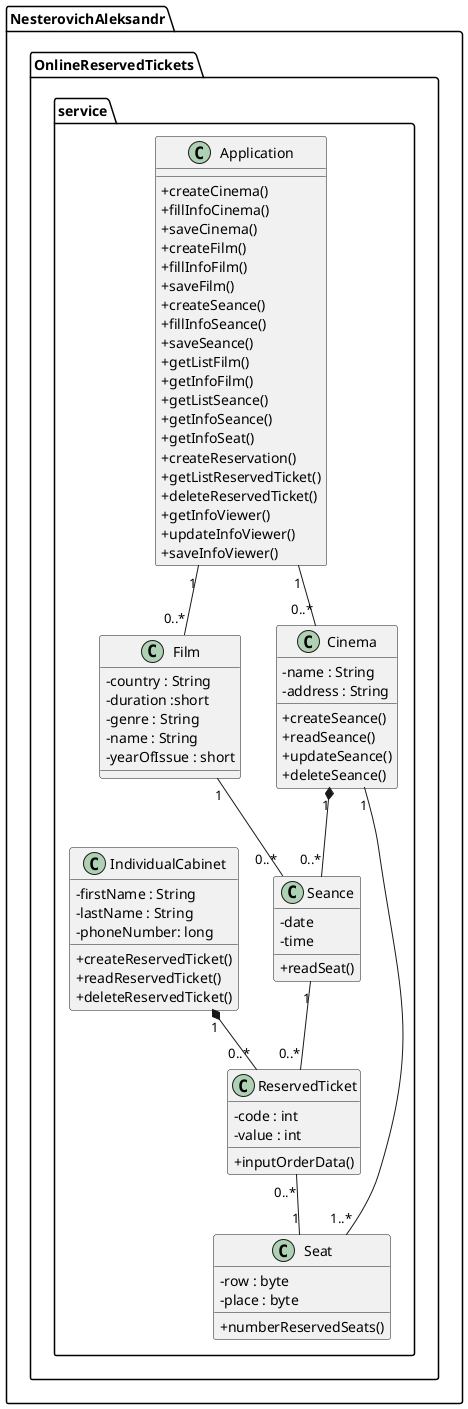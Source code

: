 @startuml
skinparam classAttributeIconSize 0

class NesterovichAleksandr.OnlineReservedTickets.service.Application{

+createCinema()
+fillInfoCinema()
+saveCinema()
+createFilm()
+fillInfoFilm()
+saveFilm()
+createSeance()
+fillInfoSeance()
+saveSeance()
+getListFilm()
+getInfoFilm()
+getListSeance()
+getInfoSeance()
+getInfoSeat()
+createReservation()
+getListReservedTicket()
+deleteReservedTicket()
+getInfoViewer()
+updateInfoViewer()
+saveInfoViewer()
}

class NesterovichAleksandr.OnlineReservedTickets.service.Film{
-country : String
-duration :short
-genre : String
-name : String
-yearOfIssue : short
}

class NesterovichAleksandr.OnlineReservedTickets.service.Seance{
-date
-time
+readSeat()
}

class NesterovichAleksandr.OnlineReservedTickets.service.Cinema{
-name : String
-address : String
+createSeance()
+readSeance()
+updateSeance()
+deleteSeance()
}

class NesterovichAleksandr.OnlineReservedTickets.service.Seat{
-row : byte
-place : byte
+numberReservedSeats()
}

class NesterovichAleksandr.OnlineReservedTickets.service.ReservedTicket{
-code : int
-value : int
+inputOrderData()
}

class NesterovichAleksandr.OnlineReservedTickets.service.IndividualCabinet{
-firstName : String
-lastName : String
-phoneNumber: long
+createReservedTicket()
+readReservedTicket()
+deleteReservedTicket()
}

NesterovichAleksandr.OnlineReservedTickets.service.Application "1" -- "0..*" NesterovichAleksandr.OnlineReservedTickets.service.Film
NesterovichAleksandr.OnlineReservedTickets.service.Application "1" -- "0..*" NesterovichAleksandr.OnlineReservedTickets.service.Cinema
NesterovichAleksandr.OnlineReservedTickets.service.Film "1" -- "0..*" NesterovichAleksandr.OnlineReservedTickets.service.Seance
NesterovichAleksandr.OnlineReservedTickets.service.Seance "1" -- "0..*" NesterovichAleksandr.OnlineReservedTickets.service.ReservedTicket
NesterovichAleksandr.OnlineReservedTickets.service.ReservedTicket "0..*" -- "1" NesterovichAleksandr.OnlineReservedTickets.service.Seat
NesterovichAleksandr.OnlineReservedTickets.service.Cinema "1" -- "1..*" NesterovichAleksandr.OnlineReservedTickets.service.Seat
NesterovichAleksandr.OnlineReservedTickets.service.Cinema "1" *--  "0..*" NesterovichAleksandr.OnlineReservedTickets.service.Seance
NesterovichAleksandr.OnlineReservedTickets.service.IndividualCabinet "1" *-- "0..*" NesterovichAleksandr.OnlineReservedTickets.service.ReservedTicket

@enduml